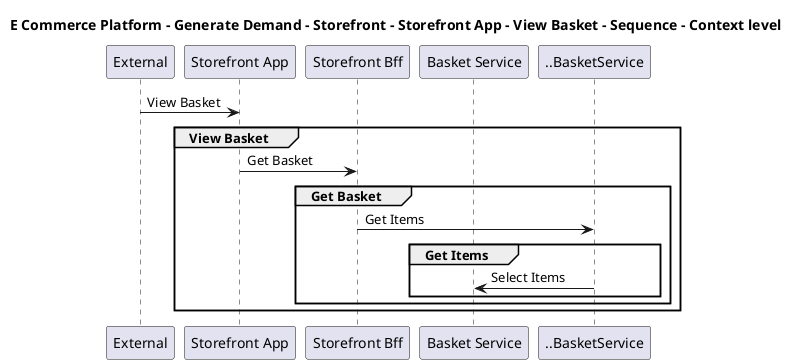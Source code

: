 @startuml

title E Commerce Platform - Generate Demand - Storefront - Storefront App - View Basket - Sequence - Context level

participant "External" as C4InterFlow.SoftwareSystems.ExternalSystem
participant "Storefront App" as ECommercePlatform.GenerateDemand.Storefront.SoftwareSystems.StorefrontApp
participant "Storefront Bff" as ECommercePlatform.GenerateDemand.Storefront.SoftwareSystems.StorefrontBff
participant "Basket Service" as ECommercePlatform.GenerateDemand.Basket.SoftwareSystems.BasketService

C4InterFlow.SoftwareSystems.ExternalSystem -> ECommercePlatform.GenerateDemand.Storefront.SoftwareSystems.StorefrontApp : View Basket
group View Basket
ECommercePlatform.GenerateDemand.Storefront.SoftwareSystems.StorefrontApp -> ECommercePlatform.GenerateDemand.Storefront.SoftwareSystems.StorefrontBff : Get Basket
group Get Basket
ECommercePlatform.GenerateDemand.Storefront.SoftwareSystems.StorefrontBff -> ..BasketService : Get Items
group Get Items
..BasketService -> ECommercePlatform.GenerateDemand.Basket.SoftwareSystems.BasketService : Select Items
end
end
end


@enduml
